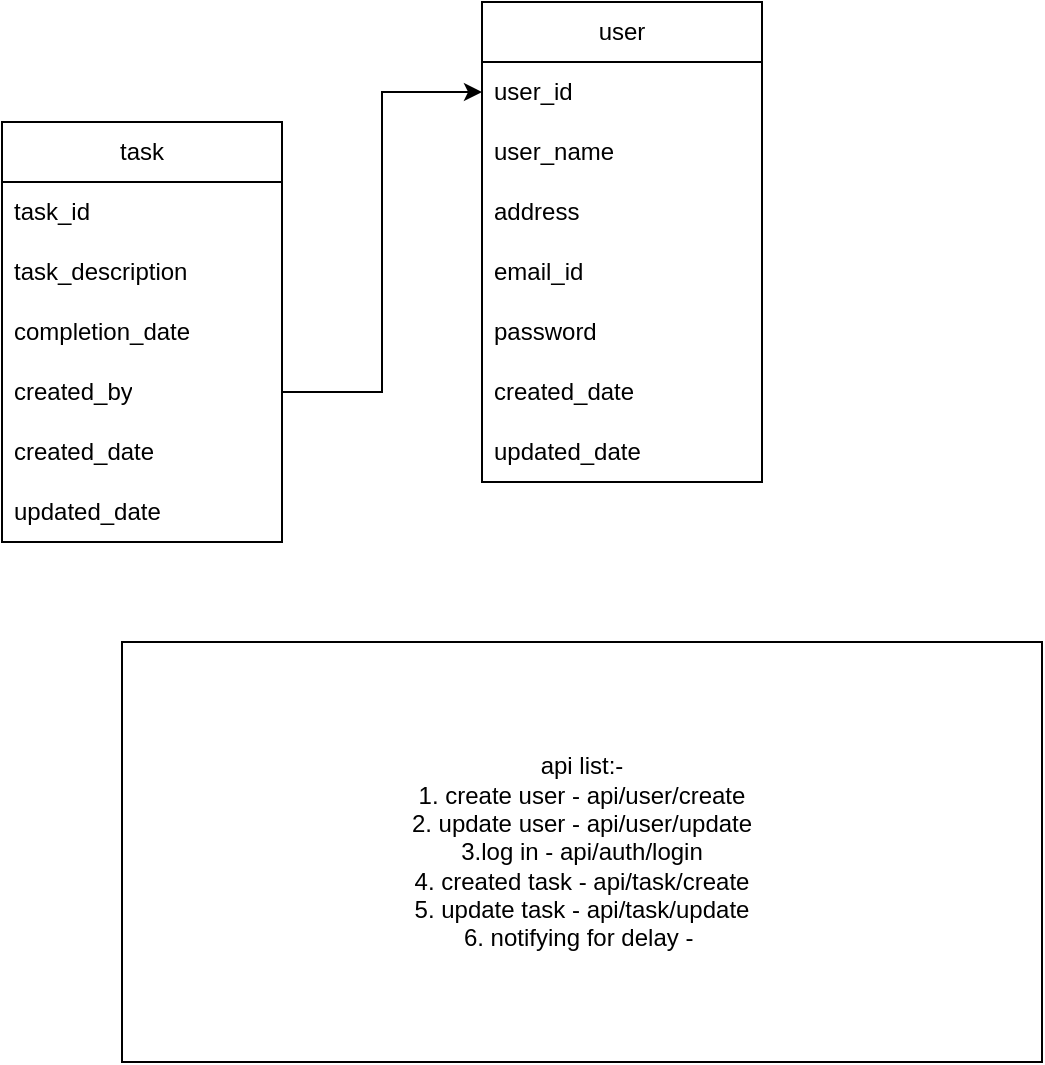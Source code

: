 <mxfile version="26.1.1">
  <diagram name="Page-1" id="D8Tl3k9_tkrGCVkuO2o4">
    <mxGraphModel dx="1514" dy="592" grid="1" gridSize="10" guides="1" tooltips="1" connect="1" arrows="1" fold="1" page="0" pageScale="1" pageWidth="850" pageHeight="1100" math="0" shadow="0">
      <root>
        <mxCell id="0" />
        <mxCell id="1" parent="0" />
        <mxCell id="XsR-3I0FfgA2cE61ajrg-1" value="task" style="swimlane;fontStyle=0;childLayout=stackLayout;horizontal=1;startSize=30;horizontalStack=0;resizeParent=1;resizeParentMax=0;resizeLast=0;collapsible=1;marginBottom=0;whiteSpace=wrap;html=1;" vertex="1" parent="1">
          <mxGeometry x="-30" y="130" width="140" height="210" as="geometry" />
        </mxCell>
        <mxCell id="XsR-3I0FfgA2cE61ajrg-2" value="task_id" style="text;strokeColor=none;fillColor=none;align=left;verticalAlign=middle;spacingLeft=4;spacingRight=4;overflow=hidden;points=[[0,0.5],[1,0.5]];portConstraint=eastwest;rotatable=0;whiteSpace=wrap;html=1;" vertex="1" parent="XsR-3I0FfgA2cE61ajrg-1">
          <mxGeometry y="30" width="140" height="30" as="geometry" />
        </mxCell>
        <mxCell id="XsR-3I0FfgA2cE61ajrg-3" value="task_description" style="text;strokeColor=none;fillColor=none;align=left;verticalAlign=middle;spacingLeft=4;spacingRight=4;overflow=hidden;points=[[0,0.5],[1,0.5]];portConstraint=eastwest;rotatable=0;whiteSpace=wrap;html=1;" vertex="1" parent="XsR-3I0FfgA2cE61ajrg-1">
          <mxGeometry y="60" width="140" height="30" as="geometry" />
        </mxCell>
        <mxCell id="XsR-3I0FfgA2cE61ajrg-22" value="completion_date" style="text;strokeColor=none;fillColor=none;align=left;verticalAlign=middle;spacingLeft=4;spacingRight=4;overflow=hidden;points=[[0,0.5],[1,0.5]];portConstraint=eastwest;rotatable=0;whiteSpace=wrap;html=1;" vertex="1" parent="XsR-3I0FfgA2cE61ajrg-1">
          <mxGeometry y="90" width="140" height="30" as="geometry" />
        </mxCell>
        <mxCell id="XsR-3I0FfgA2cE61ajrg-5" value="created_by" style="text;strokeColor=none;fillColor=none;align=left;verticalAlign=middle;spacingLeft=4;spacingRight=4;overflow=hidden;points=[[0,0.5],[1,0.5]];portConstraint=eastwest;rotatable=0;whiteSpace=wrap;html=1;" vertex="1" parent="XsR-3I0FfgA2cE61ajrg-1">
          <mxGeometry y="120" width="140" height="30" as="geometry" />
        </mxCell>
        <mxCell id="XsR-3I0FfgA2cE61ajrg-4" value="created_date" style="text;strokeColor=none;fillColor=none;align=left;verticalAlign=middle;spacingLeft=4;spacingRight=4;overflow=hidden;points=[[0,0.5],[1,0.5]];portConstraint=eastwest;rotatable=0;whiteSpace=wrap;html=1;" vertex="1" parent="XsR-3I0FfgA2cE61ajrg-1">
          <mxGeometry y="150" width="140" height="30" as="geometry" />
        </mxCell>
        <mxCell id="XsR-3I0FfgA2cE61ajrg-6" value="updated_date" style="text;strokeColor=none;fillColor=none;align=left;verticalAlign=middle;spacingLeft=4;spacingRight=4;overflow=hidden;points=[[0,0.5],[1,0.5]];portConstraint=eastwest;rotatable=0;whiteSpace=wrap;html=1;" vertex="1" parent="XsR-3I0FfgA2cE61ajrg-1">
          <mxGeometry y="180" width="140" height="30" as="geometry" />
        </mxCell>
        <mxCell id="XsR-3I0FfgA2cE61ajrg-7" value="user" style="swimlane;fontStyle=0;childLayout=stackLayout;horizontal=1;startSize=30;horizontalStack=0;resizeParent=1;resizeParentMax=0;resizeLast=0;collapsible=1;marginBottom=0;whiteSpace=wrap;html=1;" vertex="1" parent="1">
          <mxGeometry x="210" y="70" width="140" height="240" as="geometry" />
        </mxCell>
        <mxCell id="XsR-3I0FfgA2cE61ajrg-8" value="user_id" style="text;strokeColor=none;fillColor=none;align=left;verticalAlign=middle;spacingLeft=4;spacingRight=4;overflow=hidden;points=[[0,0.5],[1,0.5]];portConstraint=eastwest;rotatable=0;whiteSpace=wrap;html=1;" vertex="1" parent="XsR-3I0FfgA2cE61ajrg-7">
          <mxGeometry y="30" width="140" height="30" as="geometry" />
        </mxCell>
        <mxCell id="XsR-3I0FfgA2cE61ajrg-9" value="user_name" style="text;strokeColor=none;fillColor=none;align=left;verticalAlign=middle;spacingLeft=4;spacingRight=4;overflow=hidden;points=[[0,0.5],[1,0.5]];portConstraint=eastwest;rotatable=0;whiteSpace=wrap;html=1;" vertex="1" parent="XsR-3I0FfgA2cE61ajrg-7">
          <mxGeometry y="60" width="140" height="30" as="geometry" />
        </mxCell>
        <mxCell id="XsR-3I0FfgA2cE61ajrg-20" value="address" style="text;strokeColor=none;fillColor=none;align=left;verticalAlign=middle;spacingLeft=4;spacingRight=4;overflow=hidden;points=[[0,0.5],[1,0.5]];portConstraint=eastwest;rotatable=0;whiteSpace=wrap;html=1;" vertex="1" parent="XsR-3I0FfgA2cE61ajrg-7">
          <mxGeometry y="90" width="140" height="30" as="geometry" />
        </mxCell>
        <mxCell id="XsR-3I0FfgA2cE61ajrg-10" value="email_id" style="text;strokeColor=none;fillColor=none;align=left;verticalAlign=middle;spacingLeft=4;spacingRight=4;overflow=hidden;points=[[0,0.5],[1,0.5]];portConstraint=eastwest;rotatable=0;whiteSpace=wrap;html=1;" vertex="1" parent="XsR-3I0FfgA2cE61ajrg-7">
          <mxGeometry y="120" width="140" height="30" as="geometry" />
        </mxCell>
        <mxCell id="XsR-3I0FfgA2cE61ajrg-19" value="password" style="text;strokeColor=none;fillColor=none;align=left;verticalAlign=middle;spacingLeft=4;spacingRight=4;overflow=hidden;points=[[0,0.5],[1,0.5]];portConstraint=eastwest;rotatable=0;whiteSpace=wrap;html=1;" vertex="1" parent="XsR-3I0FfgA2cE61ajrg-7">
          <mxGeometry y="150" width="140" height="30" as="geometry" />
        </mxCell>
        <mxCell id="XsR-3I0FfgA2cE61ajrg-11" value="created_date" style="text;strokeColor=none;fillColor=none;align=left;verticalAlign=middle;spacingLeft=4;spacingRight=4;overflow=hidden;points=[[0,0.5],[1,0.5]];portConstraint=eastwest;rotatable=0;whiteSpace=wrap;html=1;" vertex="1" parent="XsR-3I0FfgA2cE61ajrg-7">
          <mxGeometry y="180" width="140" height="30" as="geometry" />
        </mxCell>
        <mxCell id="XsR-3I0FfgA2cE61ajrg-12" value="updated_date" style="text;strokeColor=none;fillColor=none;align=left;verticalAlign=middle;spacingLeft=4;spacingRight=4;overflow=hidden;points=[[0,0.5],[1,0.5]];portConstraint=eastwest;rotatable=0;whiteSpace=wrap;html=1;" vertex="1" parent="XsR-3I0FfgA2cE61ajrg-7">
          <mxGeometry y="210" width="140" height="30" as="geometry" />
        </mxCell>
        <mxCell id="XsR-3I0FfgA2cE61ajrg-21" value="" style="edgeStyle=orthogonalEdgeStyle;rounded=0;orthogonalLoop=1;jettySize=auto;html=1;entryX=0;entryY=0.5;entryDx=0;entryDy=0;" edge="1" parent="1" source="XsR-3I0FfgA2cE61ajrg-5" target="XsR-3I0FfgA2cE61ajrg-8">
          <mxGeometry relative="1" as="geometry" />
        </mxCell>
        <mxCell id="XsR-3I0FfgA2cE61ajrg-26" value="api list:-&lt;div&gt;1. create user - api/user/create&lt;div&gt;2. update user - api/user/update&lt;/div&gt;&lt;div&gt;&lt;span style=&quot;background-color: transparent; color: light-dark(rgb(0, 0, 0), rgb(255, 255, 255));&quot;&gt;3.log in - api/auth/login&lt;/span&gt;&lt;/div&gt;&lt;div&gt;4. created task - api/task/create&lt;/div&gt;&lt;div&gt;5. update task - api/task/update&lt;/div&gt;&lt;div&gt;6. notifying for delay -&amp;nbsp;&lt;/div&gt;&lt;/div&gt;" style="whiteSpace=wrap;html=1;" vertex="1" parent="1">
          <mxGeometry x="30" y="390" width="460" height="210" as="geometry" />
        </mxCell>
      </root>
    </mxGraphModel>
  </diagram>
</mxfile>

